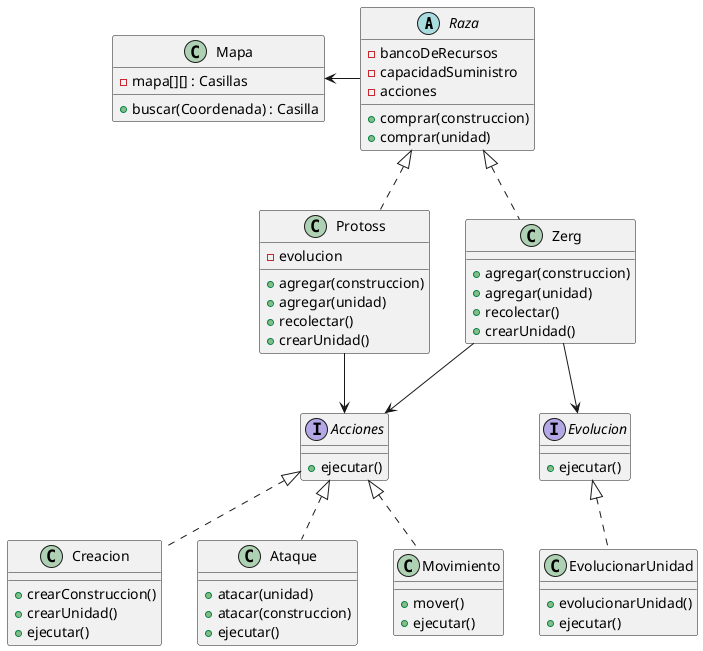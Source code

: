 @startuml
'https://plantuml.com/class-diagram


abstract class Raza {
    - bancoDeRecursos
    - capacidadSuministro
    - acciones

    + comprar(construccion)
    + comprar(unidad)
}

class Zerg {
    + agregar(construccion)
    + agregar(unidad)
    + recolectar()
    + crearUnidad()
}

class Protoss {
    - evolucion
    + agregar(construccion)
    + agregar(unidad)
    + recolectar()
    + crearUnidad()
}

interface Acciones {
    +ejecutar()
}

class Creacion {
    + crearConstruccion()
    + crearUnidad()
    + ejecutar()
}

class Ataque {
    + atacar(unidad)
    + atacar(construccion)
    + ejecutar()
}

class Movimiento {
    + mover()
    + ejecutar()
}

class EvolucionarUnidad {
    + evolucionarUnidad()
    + ejecutar()
}

class Mapa {
    - mapa[][] : Casillas

    + buscar(Coordenada) : Casilla
}

interface Evolucion {
    + ejecutar()
}

Mapa <- Raza
Raza <|.. Zerg
Raza <|.. Protoss

Zerg --> Acciones
Protoss --> Acciones
Acciones <|.. Creacion
Acciones <|.. Ataque
Acciones <|.. Movimiento

Zerg --> Evolucion
Evolucion <|.. EvolucionarUnidad




@enduml